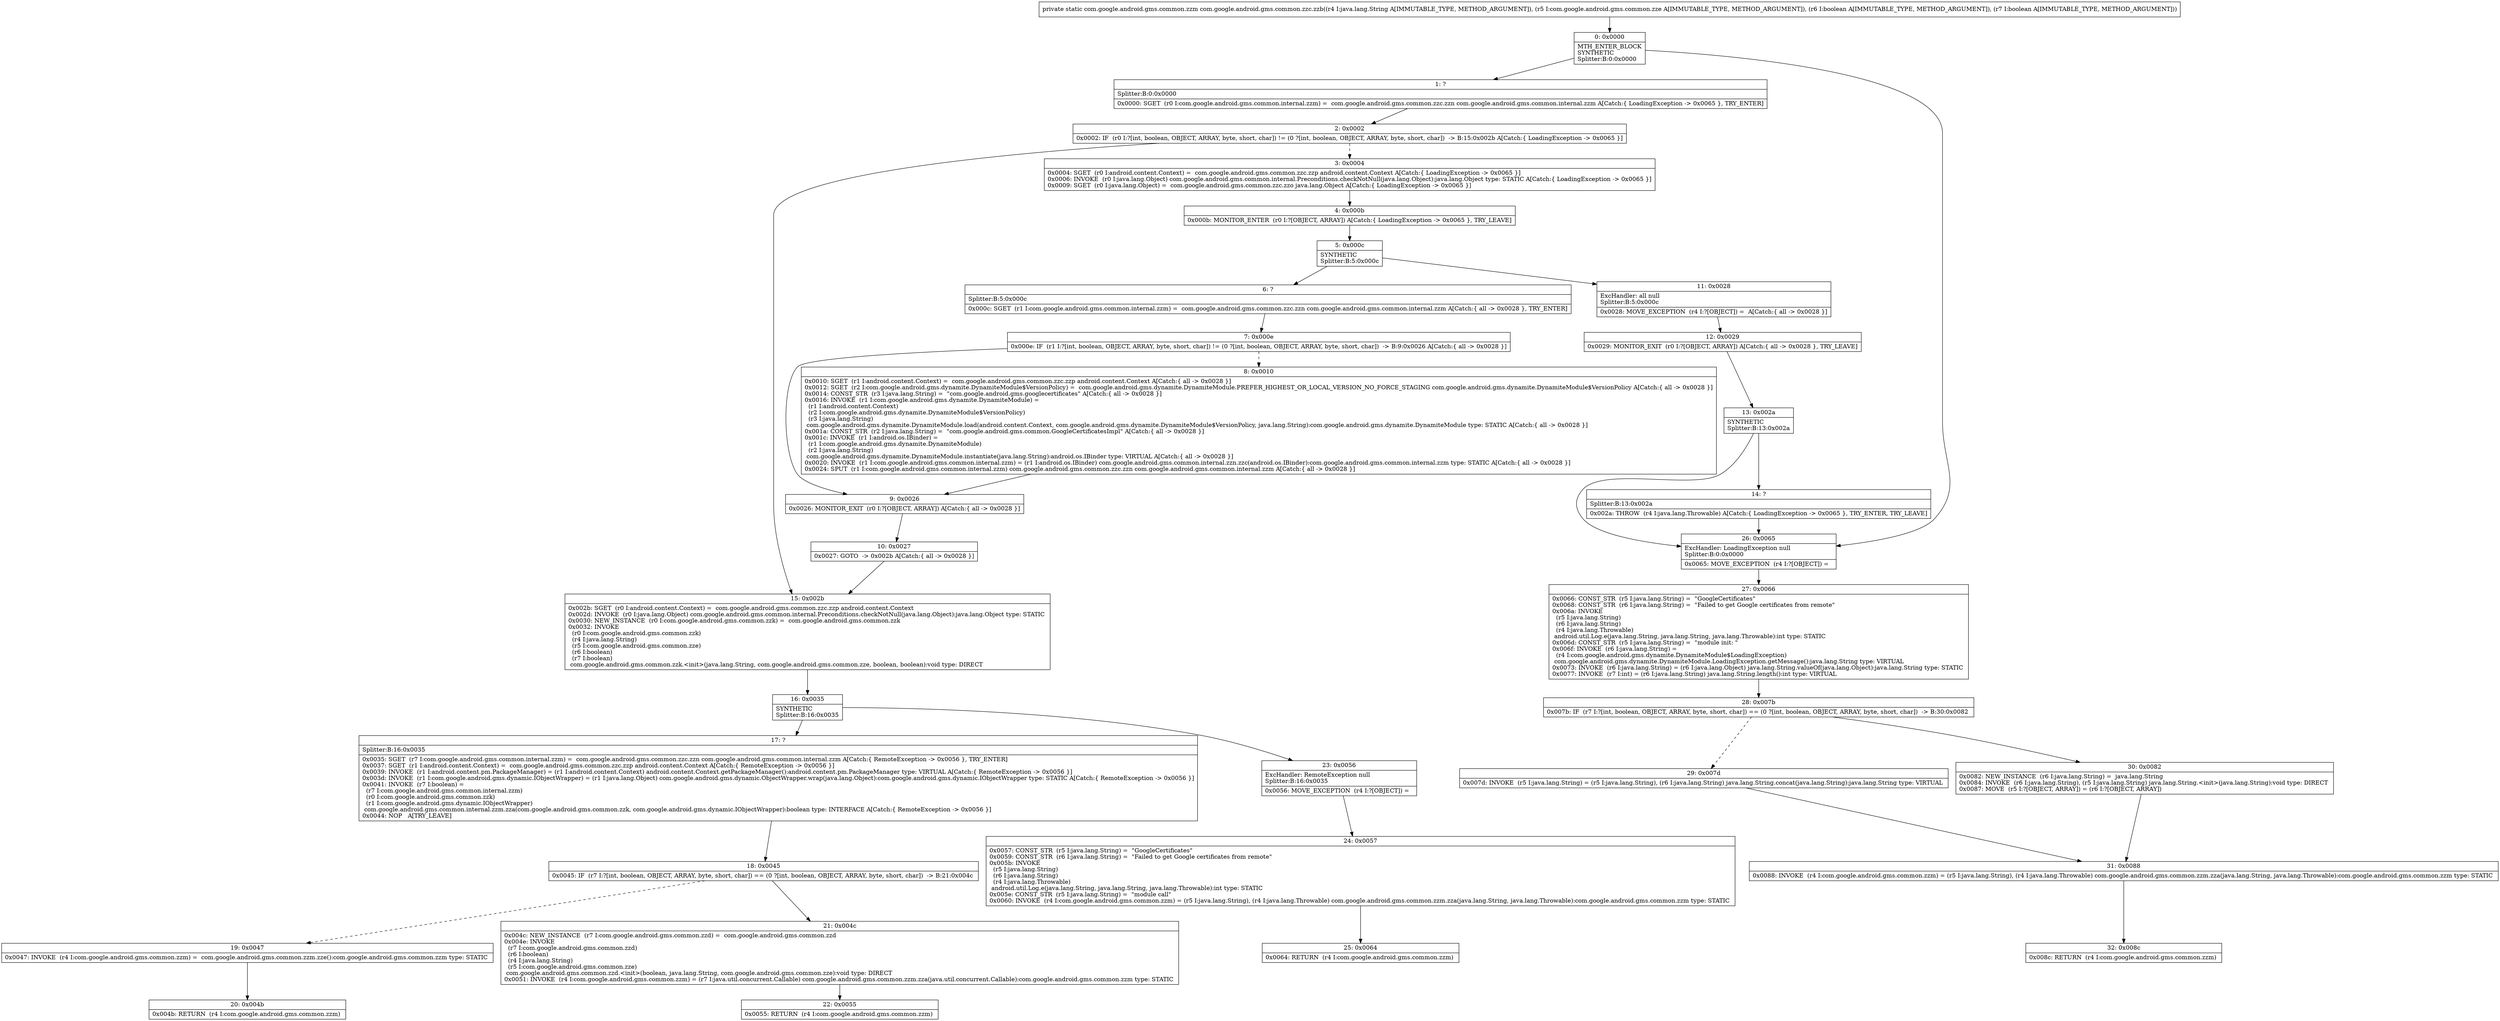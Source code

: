 digraph "CFG forcom.google.android.gms.common.zzc.zzb(Ljava\/lang\/String;Lcom\/google\/android\/gms\/common\/zze;ZZ)Lcom\/google\/android\/gms\/common\/zzm;" {
Node_0 [shape=record,label="{0\:\ 0x0000|MTH_ENTER_BLOCK\lSYNTHETIC\lSplitter:B:0:0x0000\l}"];
Node_1 [shape=record,label="{1\:\ ?|Splitter:B:0:0x0000\l|0x0000: SGET  (r0 I:com.google.android.gms.common.internal.zzm) =  com.google.android.gms.common.zzc.zzn com.google.android.gms.common.internal.zzm A[Catch:\{ LoadingException \-\> 0x0065 \}, TRY_ENTER]\l}"];
Node_2 [shape=record,label="{2\:\ 0x0002|0x0002: IF  (r0 I:?[int, boolean, OBJECT, ARRAY, byte, short, char]) != (0 ?[int, boolean, OBJECT, ARRAY, byte, short, char])  \-\> B:15:0x002b A[Catch:\{ LoadingException \-\> 0x0065 \}]\l}"];
Node_3 [shape=record,label="{3\:\ 0x0004|0x0004: SGET  (r0 I:android.content.Context) =  com.google.android.gms.common.zzc.zzp android.content.Context A[Catch:\{ LoadingException \-\> 0x0065 \}]\l0x0006: INVOKE  (r0 I:java.lang.Object) com.google.android.gms.common.internal.Preconditions.checkNotNull(java.lang.Object):java.lang.Object type: STATIC A[Catch:\{ LoadingException \-\> 0x0065 \}]\l0x0009: SGET  (r0 I:java.lang.Object) =  com.google.android.gms.common.zzc.zzo java.lang.Object A[Catch:\{ LoadingException \-\> 0x0065 \}]\l}"];
Node_4 [shape=record,label="{4\:\ 0x000b|0x000b: MONITOR_ENTER  (r0 I:?[OBJECT, ARRAY]) A[Catch:\{ LoadingException \-\> 0x0065 \}, TRY_LEAVE]\l}"];
Node_5 [shape=record,label="{5\:\ 0x000c|SYNTHETIC\lSplitter:B:5:0x000c\l}"];
Node_6 [shape=record,label="{6\:\ ?|Splitter:B:5:0x000c\l|0x000c: SGET  (r1 I:com.google.android.gms.common.internal.zzm) =  com.google.android.gms.common.zzc.zzn com.google.android.gms.common.internal.zzm A[Catch:\{ all \-\> 0x0028 \}, TRY_ENTER]\l}"];
Node_7 [shape=record,label="{7\:\ 0x000e|0x000e: IF  (r1 I:?[int, boolean, OBJECT, ARRAY, byte, short, char]) != (0 ?[int, boolean, OBJECT, ARRAY, byte, short, char])  \-\> B:9:0x0026 A[Catch:\{ all \-\> 0x0028 \}]\l}"];
Node_8 [shape=record,label="{8\:\ 0x0010|0x0010: SGET  (r1 I:android.content.Context) =  com.google.android.gms.common.zzc.zzp android.content.Context A[Catch:\{ all \-\> 0x0028 \}]\l0x0012: SGET  (r2 I:com.google.android.gms.dynamite.DynamiteModule$VersionPolicy) =  com.google.android.gms.dynamite.DynamiteModule.PREFER_HIGHEST_OR_LOCAL_VERSION_NO_FORCE_STAGING com.google.android.gms.dynamite.DynamiteModule$VersionPolicy A[Catch:\{ all \-\> 0x0028 \}]\l0x0014: CONST_STR  (r3 I:java.lang.String) =  \"com.google.android.gms.googlecertificates\" A[Catch:\{ all \-\> 0x0028 \}]\l0x0016: INVOKE  (r1 I:com.google.android.gms.dynamite.DynamiteModule) = \l  (r1 I:android.content.Context)\l  (r2 I:com.google.android.gms.dynamite.DynamiteModule$VersionPolicy)\l  (r3 I:java.lang.String)\l com.google.android.gms.dynamite.DynamiteModule.load(android.content.Context, com.google.android.gms.dynamite.DynamiteModule$VersionPolicy, java.lang.String):com.google.android.gms.dynamite.DynamiteModule type: STATIC A[Catch:\{ all \-\> 0x0028 \}]\l0x001a: CONST_STR  (r2 I:java.lang.String) =  \"com.google.android.gms.common.GoogleCertificatesImpl\" A[Catch:\{ all \-\> 0x0028 \}]\l0x001c: INVOKE  (r1 I:android.os.IBinder) = \l  (r1 I:com.google.android.gms.dynamite.DynamiteModule)\l  (r2 I:java.lang.String)\l com.google.android.gms.dynamite.DynamiteModule.instantiate(java.lang.String):android.os.IBinder type: VIRTUAL A[Catch:\{ all \-\> 0x0028 \}]\l0x0020: INVOKE  (r1 I:com.google.android.gms.common.internal.zzm) = (r1 I:android.os.IBinder) com.google.android.gms.common.internal.zzn.zzc(android.os.IBinder):com.google.android.gms.common.internal.zzm type: STATIC A[Catch:\{ all \-\> 0x0028 \}]\l0x0024: SPUT  (r1 I:com.google.android.gms.common.internal.zzm) com.google.android.gms.common.zzc.zzn com.google.android.gms.common.internal.zzm A[Catch:\{ all \-\> 0x0028 \}]\l}"];
Node_9 [shape=record,label="{9\:\ 0x0026|0x0026: MONITOR_EXIT  (r0 I:?[OBJECT, ARRAY]) A[Catch:\{ all \-\> 0x0028 \}]\l}"];
Node_10 [shape=record,label="{10\:\ 0x0027|0x0027: GOTO  \-\> 0x002b A[Catch:\{ all \-\> 0x0028 \}]\l}"];
Node_11 [shape=record,label="{11\:\ 0x0028|ExcHandler: all null\lSplitter:B:5:0x000c\l|0x0028: MOVE_EXCEPTION  (r4 I:?[OBJECT]) =  A[Catch:\{ all \-\> 0x0028 \}]\l}"];
Node_12 [shape=record,label="{12\:\ 0x0029|0x0029: MONITOR_EXIT  (r0 I:?[OBJECT, ARRAY]) A[Catch:\{ all \-\> 0x0028 \}, TRY_LEAVE]\l}"];
Node_13 [shape=record,label="{13\:\ 0x002a|SYNTHETIC\lSplitter:B:13:0x002a\l}"];
Node_14 [shape=record,label="{14\:\ ?|Splitter:B:13:0x002a\l|0x002a: THROW  (r4 I:java.lang.Throwable) A[Catch:\{ LoadingException \-\> 0x0065 \}, TRY_ENTER, TRY_LEAVE]\l}"];
Node_15 [shape=record,label="{15\:\ 0x002b|0x002b: SGET  (r0 I:android.content.Context) =  com.google.android.gms.common.zzc.zzp android.content.Context \l0x002d: INVOKE  (r0 I:java.lang.Object) com.google.android.gms.common.internal.Preconditions.checkNotNull(java.lang.Object):java.lang.Object type: STATIC \l0x0030: NEW_INSTANCE  (r0 I:com.google.android.gms.common.zzk) =  com.google.android.gms.common.zzk \l0x0032: INVOKE  \l  (r0 I:com.google.android.gms.common.zzk)\l  (r4 I:java.lang.String)\l  (r5 I:com.google.android.gms.common.zze)\l  (r6 I:boolean)\l  (r7 I:boolean)\l com.google.android.gms.common.zzk.\<init\>(java.lang.String, com.google.android.gms.common.zze, boolean, boolean):void type: DIRECT \l}"];
Node_16 [shape=record,label="{16\:\ 0x0035|SYNTHETIC\lSplitter:B:16:0x0035\l}"];
Node_17 [shape=record,label="{17\:\ ?|Splitter:B:16:0x0035\l|0x0035: SGET  (r7 I:com.google.android.gms.common.internal.zzm) =  com.google.android.gms.common.zzc.zzn com.google.android.gms.common.internal.zzm A[Catch:\{ RemoteException \-\> 0x0056 \}, TRY_ENTER]\l0x0037: SGET  (r1 I:android.content.Context) =  com.google.android.gms.common.zzc.zzp android.content.Context A[Catch:\{ RemoteException \-\> 0x0056 \}]\l0x0039: INVOKE  (r1 I:android.content.pm.PackageManager) = (r1 I:android.content.Context) android.content.Context.getPackageManager():android.content.pm.PackageManager type: VIRTUAL A[Catch:\{ RemoteException \-\> 0x0056 \}]\l0x003d: INVOKE  (r1 I:com.google.android.gms.dynamic.IObjectWrapper) = (r1 I:java.lang.Object) com.google.android.gms.dynamic.ObjectWrapper.wrap(java.lang.Object):com.google.android.gms.dynamic.IObjectWrapper type: STATIC A[Catch:\{ RemoteException \-\> 0x0056 \}]\l0x0041: INVOKE  (r7 I:boolean) = \l  (r7 I:com.google.android.gms.common.internal.zzm)\l  (r0 I:com.google.android.gms.common.zzk)\l  (r1 I:com.google.android.gms.dynamic.IObjectWrapper)\l com.google.android.gms.common.internal.zzm.zza(com.google.android.gms.common.zzk, com.google.android.gms.dynamic.IObjectWrapper):boolean type: INTERFACE A[Catch:\{ RemoteException \-\> 0x0056 \}]\l0x0044: NOP   A[TRY_LEAVE]\l}"];
Node_18 [shape=record,label="{18\:\ 0x0045|0x0045: IF  (r7 I:?[int, boolean, OBJECT, ARRAY, byte, short, char]) == (0 ?[int, boolean, OBJECT, ARRAY, byte, short, char])  \-\> B:21:0x004c \l}"];
Node_19 [shape=record,label="{19\:\ 0x0047|0x0047: INVOKE  (r4 I:com.google.android.gms.common.zzm) =  com.google.android.gms.common.zzm.zze():com.google.android.gms.common.zzm type: STATIC \l}"];
Node_20 [shape=record,label="{20\:\ 0x004b|0x004b: RETURN  (r4 I:com.google.android.gms.common.zzm) \l}"];
Node_21 [shape=record,label="{21\:\ 0x004c|0x004c: NEW_INSTANCE  (r7 I:com.google.android.gms.common.zzd) =  com.google.android.gms.common.zzd \l0x004e: INVOKE  \l  (r7 I:com.google.android.gms.common.zzd)\l  (r6 I:boolean)\l  (r4 I:java.lang.String)\l  (r5 I:com.google.android.gms.common.zze)\l com.google.android.gms.common.zzd.\<init\>(boolean, java.lang.String, com.google.android.gms.common.zze):void type: DIRECT \l0x0051: INVOKE  (r4 I:com.google.android.gms.common.zzm) = (r7 I:java.util.concurrent.Callable) com.google.android.gms.common.zzm.zza(java.util.concurrent.Callable):com.google.android.gms.common.zzm type: STATIC \l}"];
Node_22 [shape=record,label="{22\:\ 0x0055|0x0055: RETURN  (r4 I:com.google.android.gms.common.zzm) \l}"];
Node_23 [shape=record,label="{23\:\ 0x0056|ExcHandler: RemoteException null\lSplitter:B:16:0x0035\l|0x0056: MOVE_EXCEPTION  (r4 I:?[OBJECT]) =  \l}"];
Node_24 [shape=record,label="{24\:\ 0x0057|0x0057: CONST_STR  (r5 I:java.lang.String) =  \"GoogleCertificates\" \l0x0059: CONST_STR  (r6 I:java.lang.String) =  \"Failed to get Google certificates from remote\" \l0x005b: INVOKE  \l  (r5 I:java.lang.String)\l  (r6 I:java.lang.String)\l  (r4 I:java.lang.Throwable)\l android.util.Log.e(java.lang.String, java.lang.String, java.lang.Throwable):int type: STATIC \l0x005e: CONST_STR  (r5 I:java.lang.String) =  \"module call\" \l0x0060: INVOKE  (r4 I:com.google.android.gms.common.zzm) = (r5 I:java.lang.String), (r4 I:java.lang.Throwable) com.google.android.gms.common.zzm.zza(java.lang.String, java.lang.Throwable):com.google.android.gms.common.zzm type: STATIC \l}"];
Node_25 [shape=record,label="{25\:\ 0x0064|0x0064: RETURN  (r4 I:com.google.android.gms.common.zzm) \l}"];
Node_26 [shape=record,label="{26\:\ 0x0065|ExcHandler: LoadingException null\lSplitter:B:0:0x0000\l|0x0065: MOVE_EXCEPTION  (r4 I:?[OBJECT]) =  \l}"];
Node_27 [shape=record,label="{27\:\ 0x0066|0x0066: CONST_STR  (r5 I:java.lang.String) =  \"GoogleCertificates\" \l0x0068: CONST_STR  (r6 I:java.lang.String) =  \"Failed to get Google certificates from remote\" \l0x006a: INVOKE  \l  (r5 I:java.lang.String)\l  (r6 I:java.lang.String)\l  (r4 I:java.lang.Throwable)\l android.util.Log.e(java.lang.String, java.lang.String, java.lang.Throwable):int type: STATIC \l0x006d: CONST_STR  (r5 I:java.lang.String) =  \"module init: \" \l0x006f: INVOKE  (r6 I:java.lang.String) = \l  (r4 I:com.google.android.gms.dynamite.DynamiteModule$LoadingException)\l com.google.android.gms.dynamite.DynamiteModule.LoadingException.getMessage():java.lang.String type: VIRTUAL \l0x0073: INVOKE  (r6 I:java.lang.String) = (r6 I:java.lang.Object) java.lang.String.valueOf(java.lang.Object):java.lang.String type: STATIC \l0x0077: INVOKE  (r7 I:int) = (r6 I:java.lang.String) java.lang.String.length():int type: VIRTUAL \l}"];
Node_28 [shape=record,label="{28\:\ 0x007b|0x007b: IF  (r7 I:?[int, boolean, OBJECT, ARRAY, byte, short, char]) == (0 ?[int, boolean, OBJECT, ARRAY, byte, short, char])  \-\> B:30:0x0082 \l}"];
Node_29 [shape=record,label="{29\:\ 0x007d|0x007d: INVOKE  (r5 I:java.lang.String) = (r5 I:java.lang.String), (r6 I:java.lang.String) java.lang.String.concat(java.lang.String):java.lang.String type: VIRTUAL \l}"];
Node_30 [shape=record,label="{30\:\ 0x0082|0x0082: NEW_INSTANCE  (r6 I:java.lang.String) =  java.lang.String \l0x0084: INVOKE  (r6 I:java.lang.String), (r5 I:java.lang.String) java.lang.String.\<init\>(java.lang.String):void type: DIRECT \l0x0087: MOVE  (r5 I:?[OBJECT, ARRAY]) = (r6 I:?[OBJECT, ARRAY]) \l}"];
Node_31 [shape=record,label="{31\:\ 0x0088|0x0088: INVOKE  (r4 I:com.google.android.gms.common.zzm) = (r5 I:java.lang.String), (r4 I:java.lang.Throwable) com.google.android.gms.common.zzm.zza(java.lang.String, java.lang.Throwable):com.google.android.gms.common.zzm type: STATIC \l}"];
Node_32 [shape=record,label="{32\:\ 0x008c|0x008c: RETURN  (r4 I:com.google.android.gms.common.zzm) \l}"];
MethodNode[shape=record,label="{private static com.google.android.gms.common.zzm com.google.android.gms.common.zzc.zzb((r4 I:java.lang.String A[IMMUTABLE_TYPE, METHOD_ARGUMENT]), (r5 I:com.google.android.gms.common.zze A[IMMUTABLE_TYPE, METHOD_ARGUMENT]), (r6 I:boolean A[IMMUTABLE_TYPE, METHOD_ARGUMENT]), (r7 I:boolean A[IMMUTABLE_TYPE, METHOD_ARGUMENT])) }"];
MethodNode -> Node_0;
Node_0 -> Node_1;
Node_0 -> Node_26;
Node_1 -> Node_2;
Node_2 -> Node_3[style=dashed];
Node_2 -> Node_15;
Node_3 -> Node_4;
Node_4 -> Node_5;
Node_5 -> Node_6;
Node_5 -> Node_11;
Node_6 -> Node_7;
Node_7 -> Node_8[style=dashed];
Node_7 -> Node_9;
Node_8 -> Node_9;
Node_9 -> Node_10;
Node_10 -> Node_15;
Node_11 -> Node_12;
Node_12 -> Node_13;
Node_13 -> Node_14;
Node_13 -> Node_26;
Node_14 -> Node_26;
Node_15 -> Node_16;
Node_16 -> Node_17;
Node_16 -> Node_23;
Node_17 -> Node_18;
Node_18 -> Node_19[style=dashed];
Node_18 -> Node_21;
Node_19 -> Node_20;
Node_21 -> Node_22;
Node_23 -> Node_24;
Node_24 -> Node_25;
Node_26 -> Node_27;
Node_27 -> Node_28;
Node_28 -> Node_29[style=dashed];
Node_28 -> Node_30;
Node_29 -> Node_31;
Node_30 -> Node_31;
Node_31 -> Node_32;
}

